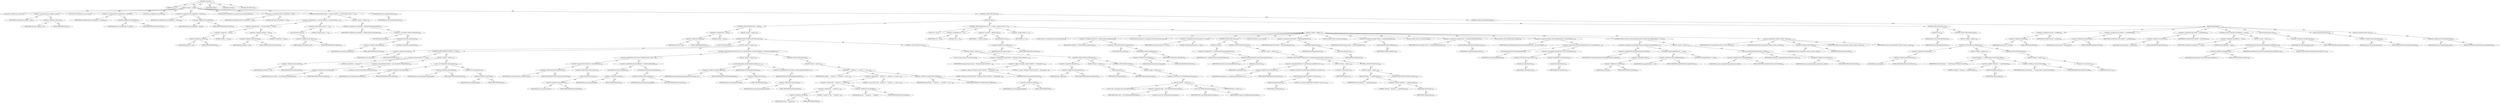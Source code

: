 digraph "execute" {  
"111669149722" [label = <(METHOD,execute)<SUB>377</SUB>> ]
"115964117006" [label = <(PARAM,this)<SUB>377</SUB>> ]
"25769803807" [label = <(BLOCK,&lt;empty&gt;,&lt;empty&gt;)<SUB>377</SUB>> ]
"94489280515" [label = <(LOCAL,File savedFile: java.io.File)<SUB>378</SUB>> ]
"30064771203" [label = <(&lt;operator&gt;.assignment,File savedFile = file)<SUB>378</SUB>> ]
"68719476849" [label = <(IDENTIFIER,savedFile,File savedFile = file)<SUB>378</SUB>> ]
"30064771204" [label = <(&lt;operator&gt;.fieldAccess,this.file)<SUB>378</SUB>> ]
"68719476850" [label = <(IDENTIFIER,this,File savedFile = file)> ]
"55834574908" [label = <(FIELD_IDENTIFIER,file,file)<SUB>378</SUB>> ]
"94489280516" [label = <(LOCAL,File savedDestFile: java.io.File)<SUB>379</SUB>> ]
"30064771205" [label = <(&lt;operator&gt;.assignment,File savedDestFile = destFile)<SUB>379</SUB>> ]
"68719476851" [label = <(IDENTIFIER,savedDestFile,File savedDestFile = destFile)<SUB>379</SUB>> ]
"30064771206" [label = <(&lt;operator&gt;.fieldAccess,this.destFile)<SUB>379</SUB>> ]
"68719476852" [label = <(IDENTIFIER,this,File savedDestFile = destFile)> ]
"55834574909" [label = <(FIELD_IDENTIFIER,destFile,destFile)<SUB>379</SUB>> ]
"94489280517" [label = <(LOCAL,File savedDestDir: java.io.File)<SUB>380</SUB>> ]
"30064771207" [label = <(&lt;operator&gt;.assignment,File savedDestDir = destDir)<SUB>380</SUB>> ]
"68719476853" [label = <(IDENTIFIER,savedDestDir,File savedDestDir = destDir)<SUB>380</SUB>> ]
"30064771208" [label = <(&lt;operator&gt;.fieldAccess,this.destDir)<SUB>380</SUB>> ]
"68719476854" [label = <(IDENTIFIER,this,File savedDestDir = destDir)> ]
"55834574910" [label = <(FIELD_IDENTIFIER,destDir,destDir)<SUB>380</SUB>> ]
"94489280518" [label = <(LOCAL,FileSet savedFileSet: org.apache.tools.ant.types.FileSet)<SUB>381</SUB>> ]
"30064771209" [label = <(&lt;operator&gt;.assignment,FileSet savedFileSet = null)<SUB>381</SUB>> ]
"68719476855" [label = <(IDENTIFIER,savedFileSet,FileSet savedFileSet = null)<SUB>381</SUB>> ]
"90194313232" [label = <(LITERAL,null,FileSet savedFileSet = null)<SUB>381</SUB>> ]
"47244640260" [label = <(CONTROL_STRUCTURE,IF,if (file == null &amp;&amp; destFile != null &amp;&amp; filesets.size() == 1))<SUB>382</SUB>> ]
"30064771210" [label = <(&lt;operator&gt;.logicalAnd,file == null &amp;&amp; destFile != null &amp;&amp; filesets.si...)<SUB>382</SUB>> ]
"30064771211" [label = <(&lt;operator&gt;.logicalAnd,file == null &amp;&amp; destFile != null)<SUB>382</SUB>> ]
"30064771212" [label = <(&lt;operator&gt;.equals,file == null)<SUB>382</SUB>> ]
"30064771213" [label = <(&lt;operator&gt;.fieldAccess,this.file)<SUB>382</SUB>> ]
"68719476856" [label = <(IDENTIFIER,this,file == null)> ]
"55834574911" [label = <(FIELD_IDENTIFIER,file,file)<SUB>382</SUB>> ]
"90194313233" [label = <(LITERAL,null,file == null)<SUB>382</SUB>> ]
"30064771214" [label = <(&lt;operator&gt;.notEquals,destFile != null)<SUB>382</SUB>> ]
"30064771215" [label = <(&lt;operator&gt;.fieldAccess,this.destFile)<SUB>382</SUB>> ]
"68719476857" [label = <(IDENTIFIER,this,destFile != null)> ]
"55834574912" [label = <(FIELD_IDENTIFIER,destFile,destFile)<SUB>382</SUB>> ]
"90194313234" [label = <(LITERAL,null,destFile != null)<SUB>382</SUB>> ]
"30064771216" [label = <(&lt;operator&gt;.equals,filesets.size() == 1)<SUB>382</SUB>> ]
"30064771217" [label = <(size,this.filesets.size())<SUB>382</SUB>> ]
"30064771218" [label = <(&lt;operator&gt;.fieldAccess,this.filesets)<SUB>382</SUB>> ]
"68719476858" [label = <(IDENTIFIER,this,this.filesets.size())> ]
"55834574913" [label = <(FIELD_IDENTIFIER,filesets,filesets)<SUB>382</SUB>> ]
"90194313235" [label = <(LITERAL,1,filesets.size() == 1)<SUB>382</SUB>> ]
"25769803808" [label = <(BLOCK,&lt;empty&gt;,&lt;empty&gt;)<SUB>382</SUB>> ]
"30064771219" [label = <(&lt;operator&gt;.assignment,savedFileSet = (FileSet) filesets.elementAt(0))<SUB>384</SUB>> ]
"68719476859" [label = <(IDENTIFIER,savedFileSet,savedFileSet = (FileSet) filesets.elementAt(0))<SUB>384</SUB>> ]
"30064771220" [label = <(&lt;operator&gt;.cast,(FileSet) filesets.elementAt(0))<SUB>384</SUB>> ]
"180388626432" [label = <(TYPE_REF,FileSet,FileSet)<SUB>384</SUB>> ]
"30064771221" [label = <(elementAt,this.filesets.elementAt(0))<SUB>384</SUB>> ]
"30064771222" [label = <(&lt;operator&gt;.fieldAccess,this.filesets)<SUB>384</SUB>> ]
"68719476860" [label = <(IDENTIFIER,this,this.filesets.elementAt(0))> ]
"55834574914" [label = <(FIELD_IDENTIFIER,filesets,filesets)<SUB>384</SUB>> ]
"90194313236" [label = <(LITERAL,0,this.filesets.elementAt(0))<SUB>384</SUB>> ]
"30064771223" [label = <(validateAttributes,this.validateAttributes())<SUB>388</SUB>> ]
"68719476752" [label = <(IDENTIFIER,this,this.validateAttributes())<SUB>388</SUB>> ]
"47244640261" [label = <(CONTROL_STRUCTURE,TRY,try)<SUB>390</SUB>> ]
"25769803809" [label = <(BLOCK,try,try)<SUB>390</SUB>> ]
"47244640262" [label = <(CONTROL_STRUCTURE,IF,if (file != null))<SUB>393</SUB>> ]
"30064771224" [label = <(&lt;operator&gt;.notEquals,file != null)<SUB>393</SUB>> ]
"30064771225" [label = <(&lt;operator&gt;.fieldAccess,this.file)<SUB>393</SUB>> ]
"68719476861" [label = <(IDENTIFIER,this,file != null)> ]
"55834574915" [label = <(FIELD_IDENTIFIER,file,file)<SUB>393</SUB>> ]
"90194313237" [label = <(LITERAL,null,file != null)<SUB>393</SUB>> ]
"25769803810" [label = <(BLOCK,&lt;empty&gt;,&lt;empty&gt;)<SUB>393</SUB>> ]
"47244640263" [label = <(CONTROL_STRUCTURE,IF,if (this.file.exists()))<SUB>394</SUB>> ]
"30064771226" [label = <(exists,this.file.exists())<SUB>394</SUB>> ]
"30064771227" [label = <(&lt;operator&gt;.fieldAccess,this.file)<SUB>394</SUB>> ]
"68719476862" [label = <(IDENTIFIER,this,this.file.exists())> ]
"55834574916" [label = <(FIELD_IDENTIFIER,file,file)<SUB>394</SUB>> ]
"25769803811" [label = <(BLOCK,&lt;empty&gt;,&lt;empty&gt;)<SUB>394</SUB>> ]
"47244640264" [label = <(CONTROL_STRUCTURE,IF,if (destFile == null))<SUB>395</SUB>> ]
"30064771228" [label = <(&lt;operator&gt;.equals,destFile == null)<SUB>395</SUB>> ]
"30064771229" [label = <(&lt;operator&gt;.fieldAccess,this.destFile)<SUB>395</SUB>> ]
"68719476863" [label = <(IDENTIFIER,this,destFile == null)> ]
"55834574917" [label = <(FIELD_IDENTIFIER,destFile,destFile)<SUB>395</SUB>> ]
"90194313238" [label = <(LITERAL,null,destFile == null)<SUB>395</SUB>> ]
"25769803812" [label = <(BLOCK,&lt;empty&gt;,&lt;empty&gt;)<SUB>395</SUB>> ]
"30064771230" [label = <(&lt;operator&gt;.assignment,this.destFile = new File(destDir, file.getName()))<SUB>396</SUB>> ]
"30064771231" [label = <(&lt;operator&gt;.fieldAccess,this.destFile)<SUB>396</SUB>> ]
"68719476864" [label = <(IDENTIFIER,this,this.destFile = new File(destDir, file.getName()))> ]
"55834574918" [label = <(FIELD_IDENTIFIER,destFile,destFile)<SUB>396</SUB>> ]
"30064771232" [label = <(&lt;operator&gt;.alloc,new File(destDir, file.getName()))<SUB>396</SUB>> ]
"30064771233" [label = <(&lt;init&gt;,new File(destDir, file.getName()))<SUB>396</SUB>> ]
"30064771234" [label = <(&lt;operator&gt;.fieldAccess,this.destFile)<SUB>396</SUB>> ]
"68719476865" [label = <(IDENTIFIER,this,new File(destDir, file.getName()))> ]
"55834574919" [label = <(FIELD_IDENTIFIER,destFile,destFile)<SUB>396</SUB>> ]
"30064771235" [label = <(&lt;operator&gt;.fieldAccess,this.destDir)<SUB>396</SUB>> ]
"68719476866" [label = <(IDENTIFIER,this,new File(destDir, file.getName()))> ]
"55834574920" [label = <(FIELD_IDENTIFIER,destDir,destDir)<SUB>396</SUB>> ]
"30064771236" [label = <(getName,this.file.getName())<SUB>396</SUB>> ]
"30064771237" [label = <(&lt;operator&gt;.fieldAccess,this.file)<SUB>396</SUB>> ]
"68719476867" [label = <(IDENTIFIER,this,this.file.getName())> ]
"55834574921" [label = <(FIELD_IDENTIFIER,file,file)<SUB>396</SUB>> ]
"47244640265" [label = <(CONTROL_STRUCTURE,IF,if (forceOverwrite || !destFile.exists() || (file.lastModified() &gt; destFile.lastModified())))<SUB>399</SUB>> ]
"30064771238" [label = <(&lt;operator&gt;.logicalOr,forceOverwrite || !destFile.exists() || (file.l...)<SUB>399</SUB>> ]
"30064771239" [label = <(&lt;operator&gt;.logicalOr,forceOverwrite || !destFile.exists())<SUB>399</SUB>> ]
"30064771240" [label = <(&lt;operator&gt;.fieldAccess,this.forceOverwrite)<SUB>399</SUB>> ]
"68719476868" [label = <(IDENTIFIER,this,forceOverwrite || !destFile.exists())> ]
"55834574922" [label = <(FIELD_IDENTIFIER,forceOverwrite,forceOverwrite)<SUB>399</SUB>> ]
"30064771241" [label = <(&lt;operator&gt;.logicalNot,!destFile.exists())<SUB>399</SUB>> ]
"30064771242" [label = <(exists,this.destFile.exists())<SUB>399</SUB>> ]
"30064771243" [label = <(&lt;operator&gt;.fieldAccess,this.destFile)<SUB>399</SUB>> ]
"68719476869" [label = <(IDENTIFIER,this,this.destFile.exists())> ]
"55834574923" [label = <(FIELD_IDENTIFIER,destFile,destFile)<SUB>399</SUB>> ]
"30064771244" [label = <(&lt;operator&gt;.greaterThan,file.lastModified() &gt; destFile.lastModified())<SUB>400</SUB>> ]
"30064771245" [label = <(lastModified,this.file.lastModified())<SUB>400</SUB>> ]
"30064771246" [label = <(&lt;operator&gt;.fieldAccess,this.file)<SUB>400</SUB>> ]
"68719476870" [label = <(IDENTIFIER,this,this.file.lastModified())> ]
"55834574924" [label = <(FIELD_IDENTIFIER,file,file)<SUB>400</SUB>> ]
"30064771247" [label = <(lastModified,this.destFile.lastModified())<SUB>400</SUB>> ]
"30064771248" [label = <(&lt;operator&gt;.fieldAccess,this.destFile)<SUB>400</SUB>> ]
"68719476871" [label = <(IDENTIFIER,this,this.destFile.lastModified())> ]
"55834574925" [label = <(FIELD_IDENTIFIER,destFile,destFile)<SUB>400</SUB>> ]
"25769803813" [label = <(BLOCK,&lt;empty&gt;,&lt;empty&gt;)<SUB>400</SUB>> ]
"30064771249" [label = <(put,this.fileCopyMap.put(file.getAbsolutePath(), ne...)<SUB>401</SUB>> ]
"30064771250" [label = <(&lt;operator&gt;.fieldAccess,this.fileCopyMap)<SUB>401</SUB>> ]
"68719476872" [label = <(IDENTIFIER,this,this.fileCopyMap.put(file.getAbsolutePath(), ne...)> ]
"55834574926" [label = <(FIELD_IDENTIFIER,fileCopyMap,fileCopyMap)<SUB>401</SUB>> ]
"30064771251" [label = <(getAbsolutePath,this.file.getAbsolutePath())<SUB>401</SUB>> ]
"30064771252" [label = <(&lt;operator&gt;.fieldAccess,this.file)<SUB>401</SUB>> ]
"68719476873" [label = <(IDENTIFIER,this,this.file.getAbsolutePath())> ]
"55834574927" [label = <(FIELD_IDENTIFIER,file,file)<SUB>401</SUB>> ]
"30064771253" [label = <(&lt;operator&gt;.arrayInitializer,new String[] { destFile.getAbsolutePath() })<SUB>402</SUB>> ]
"30064771254" [label = <(getAbsolutePath,this.destFile.getAbsolutePath())<SUB>402</SUB>> ]
"30064771255" [label = <(&lt;operator&gt;.fieldAccess,this.destFile)<SUB>402</SUB>> ]
"68719476874" [label = <(IDENTIFIER,this,this.destFile.getAbsolutePath())> ]
"55834574928" [label = <(FIELD_IDENTIFIER,destFile,destFile)<SUB>402</SUB>> ]
"47244640266" [label = <(CONTROL_STRUCTURE,ELSE,else)<SUB>403</SUB>> ]
"25769803814" [label = <(BLOCK,&lt;empty&gt;,&lt;empty&gt;)<SUB>403</SUB>> ]
"30064771256" [label = <(log,log(file + &quot; omitted as &quot; + destFile + &quot; is up ...)<SUB>404</SUB>> ]
"68719476753" [label = <(IDENTIFIER,this,log(file + &quot; omitted as &quot; + destFile + &quot; is up ...)<SUB>404</SUB>> ]
"30064771257" [label = <(&lt;operator&gt;.addition,file + &quot; omitted as &quot; + destFile + &quot; is up to d...)<SUB>404</SUB>> ]
"30064771258" [label = <(&lt;operator&gt;.addition,file + &quot; omitted as &quot; + destFile)<SUB>404</SUB>> ]
"30064771259" [label = <(&lt;operator&gt;.addition,file + &quot; omitted as &quot;)<SUB>404</SUB>> ]
"30064771260" [label = <(&lt;operator&gt;.fieldAccess,this.file)<SUB>404</SUB>> ]
"68719476875" [label = <(IDENTIFIER,this,file + &quot; omitted as &quot;)> ]
"55834574929" [label = <(FIELD_IDENTIFIER,file,file)<SUB>404</SUB>> ]
"90194313239" [label = <(LITERAL,&quot; omitted as &quot;,file + &quot; omitted as &quot;)<SUB>404</SUB>> ]
"30064771261" [label = <(&lt;operator&gt;.fieldAccess,this.destFile)<SUB>404</SUB>> ]
"68719476876" [label = <(IDENTIFIER,this,file + &quot; omitted as &quot; + destFile)> ]
"55834574930" [label = <(FIELD_IDENTIFIER,destFile,destFile)<SUB>404</SUB>> ]
"90194313240" [label = <(LITERAL,&quot; is up to date.&quot;,file + &quot; omitted as &quot; + destFile + &quot; is up to d...)<SUB>405</SUB>> ]
"30064771262" [label = <(&lt;operator&gt;.fieldAccess,Project.MSG_VERBOSE)<SUB>405</SUB>> ]
"68719476877" [label = <(IDENTIFIER,Project,log(file + &quot; omitted as &quot; + destFile + &quot; is up ...)<SUB>405</SUB>> ]
"55834574931" [label = <(FIELD_IDENTIFIER,MSG_VERBOSE,MSG_VERBOSE)<SUB>405</SUB>> ]
"47244640267" [label = <(CONTROL_STRUCTURE,ELSE,else)<SUB>407</SUB>> ]
"25769803815" [label = <(BLOCK,&lt;empty&gt;,&lt;empty&gt;)<SUB>407</SUB>> ]
"94489280519" [label = <(LOCAL,String message: java.lang.String)<SUB>408</SUB>> ]
"30064771263" [label = <(&lt;operator&gt;.assignment,String message = &quot;Warning: Could not find file ...)<SUB>408</SUB>> ]
"68719476878" [label = <(IDENTIFIER,message,String message = &quot;Warning: Could not find file ...)<SUB>408</SUB>> ]
"30064771264" [label = <(&lt;operator&gt;.addition,&quot;Warning: Could not find file &quot; + file.getAbsol...)<SUB>408</SUB>> ]
"30064771265" [label = <(&lt;operator&gt;.addition,&quot;Warning: Could not find file &quot; + file.getAbsol...)<SUB>408</SUB>> ]
"90194313241" [label = <(LITERAL,&quot;Warning: Could not find file &quot;,&quot;Warning: Could not find file &quot; + file.getAbsol...)<SUB>408</SUB>> ]
"30064771266" [label = <(getAbsolutePath,this.file.getAbsolutePath())<SUB>409</SUB>> ]
"30064771267" [label = <(&lt;operator&gt;.fieldAccess,this.file)<SUB>409</SUB>> ]
"68719476879" [label = <(IDENTIFIER,this,this.file.getAbsolutePath())> ]
"55834574932" [label = <(FIELD_IDENTIFIER,file,file)<SUB>409</SUB>> ]
"90194313242" [label = <(LITERAL,&quot; to copy.&quot;,&quot;Warning: Could not find file &quot; + file.getAbsol...)<SUB>409</SUB>> ]
"47244640268" [label = <(CONTROL_STRUCTURE,IF,if (!failonerror))<SUB>410</SUB>> ]
"30064771268" [label = <(&lt;operator&gt;.logicalNot,!failonerror)<SUB>410</SUB>> ]
"30064771269" [label = <(&lt;operator&gt;.fieldAccess,this.failonerror)<SUB>410</SUB>> ]
"68719476880" [label = <(IDENTIFIER,this,!failonerror)> ]
"55834574933" [label = <(FIELD_IDENTIFIER,failonerror,failonerror)<SUB>410</SUB>> ]
"25769803816" [label = <(BLOCK,&lt;empty&gt;,&lt;empty&gt;)<SUB>410</SUB>> ]
"30064771270" [label = <(log,log(message))<SUB>411</SUB>> ]
"68719476754" [label = <(IDENTIFIER,this,log(message))<SUB>411</SUB>> ]
"68719476881" [label = <(IDENTIFIER,message,log(message))<SUB>411</SUB>> ]
"47244640269" [label = <(CONTROL_STRUCTURE,ELSE,else)<SUB>412</SUB>> ]
"25769803817" [label = <(BLOCK,&lt;empty&gt;,&lt;empty&gt;)<SUB>412</SUB>> ]
"30064771271" [label = <(&lt;operator&gt;.throw,throw new BuildException(message);)<SUB>413</SUB>> ]
"25769803818" [label = <(BLOCK,&lt;empty&gt;,&lt;empty&gt;)<SUB>413</SUB>> ]
"94489280520" [label = <(LOCAL,$obj1: org.apache.tools.ant.BuildException)<SUB>413</SUB>> ]
"30064771272" [label = <(&lt;operator&gt;.assignment,$obj1 = new BuildException(message))<SUB>413</SUB>> ]
"68719476882" [label = <(IDENTIFIER,$obj1,$obj1 = new BuildException(message))<SUB>413</SUB>> ]
"30064771273" [label = <(&lt;operator&gt;.alloc,new BuildException(message))<SUB>413</SUB>> ]
"30064771274" [label = <(&lt;init&gt;,new BuildException(message))<SUB>413</SUB>> ]
"68719476883" [label = <(IDENTIFIER,$obj1,new BuildException(message))<SUB>413</SUB>> ]
"68719476884" [label = <(IDENTIFIER,message,new BuildException(message))<SUB>413</SUB>> ]
"68719476885" [label = <(IDENTIFIER,$obj1,&lt;empty&gt;)<SUB>413</SUB>> ]
"47244640270" [label = <(CONTROL_STRUCTURE,FOR,for (int i = 0; Some(i &lt; filesets.size()); i++))<SUB>419</SUB>> ]
"94489280521" [label = <(LOCAL,int i: int)<SUB>419</SUB>> ]
"30064771275" [label = <(&lt;operator&gt;.assignment,int i = 0)<SUB>419</SUB>> ]
"68719476886" [label = <(IDENTIFIER,i,int i = 0)<SUB>419</SUB>> ]
"90194313243" [label = <(LITERAL,0,int i = 0)<SUB>419</SUB>> ]
"30064771276" [label = <(&lt;operator&gt;.lessThan,i &lt; filesets.size())<SUB>419</SUB>> ]
"68719476887" [label = <(IDENTIFIER,i,i &lt; filesets.size())<SUB>419</SUB>> ]
"30064771277" [label = <(size,this.filesets.size())<SUB>419</SUB>> ]
"30064771278" [label = <(&lt;operator&gt;.fieldAccess,this.filesets)<SUB>419</SUB>> ]
"68719476888" [label = <(IDENTIFIER,this,this.filesets.size())> ]
"55834574934" [label = <(FIELD_IDENTIFIER,filesets,filesets)<SUB>419</SUB>> ]
"30064771279" [label = <(&lt;operator&gt;.postIncrement,i++)<SUB>419</SUB>> ]
"68719476889" [label = <(IDENTIFIER,i,i++)<SUB>419</SUB>> ]
"25769803819" [label = <(BLOCK,&lt;empty&gt;,&lt;empty&gt;)<SUB>419</SUB>> ]
"94489280522" [label = <(LOCAL,FileSet fs: org.apache.tools.ant.types.FileSet)<SUB>420</SUB>> ]
"30064771280" [label = <(&lt;operator&gt;.assignment,FileSet fs = (FileSet) filesets.elementAt(i))<SUB>420</SUB>> ]
"68719476890" [label = <(IDENTIFIER,fs,FileSet fs = (FileSet) filesets.elementAt(i))<SUB>420</SUB>> ]
"30064771281" [label = <(&lt;operator&gt;.cast,(FileSet) filesets.elementAt(i))<SUB>420</SUB>> ]
"180388626433" [label = <(TYPE_REF,FileSet,FileSet)<SUB>420</SUB>> ]
"30064771282" [label = <(elementAt,this.filesets.elementAt(i))<SUB>420</SUB>> ]
"30064771283" [label = <(&lt;operator&gt;.fieldAccess,this.filesets)<SUB>420</SUB>> ]
"68719476891" [label = <(IDENTIFIER,this,this.filesets.elementAt(i))> ]
"55834574935" [label = <(FIELD_IDENTIFIER,filesets,filesets)<SUB>420</SUB>> ]
"68719476892" [label = <(IDENTIFIER,i,this.filesets.elementAt(i))<SUB>420</SUB>> ]
"94489280523" [label = <(LOCAL,DirectoryScanner ds: org.apache.tools.ant.DirectoryScanner)<SUB>421</SUB>> ]
"30064771284" [label = <(&lt;operator&gt;.assignment,DirectoryScanner ds = null)<SUB>421</SUB>> ]
"68719476893" [label = <(IDENTIFIER,ds,DirectoryScanner ds = null)<SUB>421</SUB>> ]
"90194313244" [label = <(LITERAL,null,DirectoryScanner ds = null)<SUB>421</SUB>> ]
"47244640271" [label = <(CONTROL_STRUCTURE,TRY,try)<SUB>422</SUB>> ]
"25769803820" [label = <(BLOCK,try,try)<SUB>422</SUB>> ]
"30064771285" [label = <(&lt;operator&gt;.assignment,ds = fs.getDirectoryScanner(getProject()))<SUB>423</SUB>> ]
"68719476894" [label = <(IDENTIFIER,ds,ds = fs.getDirectoryScanner(getProject()))<SUB>423</SUB>> ]
"30064771286" [label = <(getDirectoryScanner,getDirectoryScanner(getProject()))<SUB>423</SUB>> ]
"68719476895" [label = <(IDENTIFIER,fs,getDirectoryScanner(getProject()))<SUB>423</SUB>> ]
"30064771287" [label = <(getProject,getProject())<SUB>423</SUB>> ]
"68719476755" [label = <(IDENTIFIER,this,getProject())<SUB>423</SUB>> ]
"47244640272" [label = <(CONTROL_STRUCTURE,CATCH,catch)<SUB>424</SUB>> ]
"25769803821" [label = <(BLOCK,&lt;empty&gt;,&lt;empty&gt;)<SUB>424</SUB>> ]
"47244640273" [label = <(CONTROL_STRUCTURE,IF,if (failonerror || !e.getMessage().endsWith(&quot; not found.&quot;)))<SUB>425</SUB>> ]
"30064771288" [label = <(&lt;operator&gt;.logicalOr,failonerror || !e.getMessage().endsWith(&quot; not f...)<SUB>425</SUB>> ]
"30064771289" [label = <(&lt;operator&gt;.fieldAccess,this.failonerror)<SUB>425</SUB>> ]
"68719476896" [label = <(IDENTIFIER,this,failonerror || !e.getMessage().endsWith(&quot; not f...)> ]
"55834574936" [label = <(FIELD_IDENTIFIER,failonerror,failonerror)<SUB>425</SUB>> ]
"30064771290" [label = <(&lt;operator&gt;.logicalNot,!e.getMessage().endsWith(&quot; not found.&quot;))<SUB>426</SUB>> ]
"30064771291" [label = <(endsWith,getMessage().endsWith(&quot; not found.&quot;))<SUB>426</SUB>> ]
"30064771292" [label = <(getMessage,getMessage())<SUB>426</SUB>> ]
"68719476897" [label = <(IDENTIFIER,e,getMessage())<SUB>426</SUB>> ]
"90194313245" [label = <(LITERAL,&quot; not found.&quot;,getMessage().endsWith(&quot; not found.&quot;))<SUB>426</SUB>> ]
"25769803822" [label = <(BLOCK,&lt;empty&gt;,&lt;empty&gt;)<SUB>426</SUB>> ]
"30064771293" [label = <(&lt;operator&gt;.throw,throw e;)<SUB>427</SUB>> ]
"68719476898" [label = <(IDENTIFIER,e,throw e;)<SUB>427</SUB>> ]
"47244640274" [label = <(CONTROL_STRUCTURE,ELSE,else)<SUB>428</SUB>> ]
"25769803823" [label = <(BLOCK,&lt;empty&gt;,&lt;empty&gt;)<SUB>428</SUB>> ]
"30064771294" [label = <(log,log(&quot;Warning: &quot; + e.getMessage()))<SUB>429</SUB>> ]
"68719476756" [label = <(IDENTIFIER,this,log(&quot;Warning: &quot; + e.getMessage()))<SUB>429</SUB>> ]
"30064771295" [label = <(&lt;operator&gt;.addition,&quot;Warning: &quot; + e.getMessage())<SUB>429</SUB>> ]
"90194313246" [label = <(LITERAL,&quot;Warning: &quot;,&quot;Warning: &quot; + e.getMessage())<SUB>429</SUB>> ]
"30064771296" [label = <(getMessage,getMessage())<SUB>429</SUB>> ]
"68719476899" [label = <(IDENTIFIER,e,getMessage())<SUB>429</SUB>> ]
"47244640275" [label = <(CONTROL_STRUCTURE,CONTINUE,continue;)<SUB>430</SUB>> ]
"94489280524" [label = <(LOCAL,File fromDir: java.io.File)<SUB>434</SUB>> ]
"30064771297" [label = <(&lt;operator&gt;.assignment,File fromDir = fs.getDir(getProject()))<SUB>434</SUB>> ]
"68719476900" [label = <(IDENTIFIER,fromDir,File fromDir = fs.getDir(getProject()))<SUB>434</SUB>> ]
"30064771298" [label = <(getDir,getDir(getProject()))<SUB>434</SUB>> ]
"68719476901" [label = <(IDENTIFIER,fs,getDir(getProject()))<SUB>434</SUB>> ]
"30064771299" [label = <(getProject,getProject())<SUB>434</SUB>> ]
"68719476757" [label = <(IDENTIFIER,this,getProject())<SUB>434</SUB>> ]
"94489280525" [label = <(LOCAL,String[] srcFiles: java.lang.String[])<SUB>436</SUB>> ]
"30064771300" [label = <(&lt;operator&gt;.assignment,String[] srcFiles = ds.getIncludedFiles())<SUB>436</SUB>> ]
"68719476902" [label = <(IDENTIFIER,srcFiles,String[] srcFiles = ds.getIncludedFiles())<SUB>436</SUB>> ]
"30064771301" [label = <(getIncludedFiles,getIncludedFiles())<SUB>436</SUB>> ]
"68719476903" [label = <(IDENTIFIER,ds,getIncludedFiles())<SUB>436</SUB>> ]
"94489280526" [label = <(LOCAL,String[] srcDirs: java.lang.String[])<SUB>437</SUB>> ]
"30064771302" [label = <(&lt;operator&gt;.assignment,String[] srcDirs = ds.getIncludedDirectories())<SUB>437</SUB>> ]
"68719476904" [label = <(IDENTIFIER,srcDirs,String[] srcDirs = ds.getIncludedDirectories())<SUB>437</SUB>> ]
"30064771303" [label = <(getIncludedDirectories,getIncludedDirectories())<SUB>437</SUB>> ]
"68719476905" [label = <(IDENTIFIER,ds,getIncludedDirectories())<SUB>437</SUB>> ]
"94489280527" [label = <(LOCAL,boolean isEverythingIncluded: boolean)<SUB>438</SUB>> ]
"30064771304" [label = <(&lt;operator&gt;.assignment,boolean isEverythingIncluded = ds.isEverythingI...)<SUB>438</SUB>> ]
"68719476906" [label = <(IDENTIFIER,isEverythingIncluded,boolean isEverythingIncluded = ds.isEverythingI...)<SUB>438</SUB>> ]
"30064771305" [label = <(&lt;operator&gt;.logicalAnd,ds.isEverythingIncluded() &amp;&amp; (!fs.hasSelectors(...)<SUB>438</SUB>> ]
"30064771306" [label = <(isEverythingIncluded,isEverythingIncluded())<SUB>438</SUB>> ]
"68719476907" [label = <(IDENTIFIER,ds,isEverythingIncluded())<SUB>438</SUB>> ]
"30064771307" [label = <(&lt;operator&gt;.logicalAnd,!fs.hasSelectors() &amp;&amp; !fs.hasPatterns())<SUB>439</SUB>> ]
"30064771308" [label = <(&lt;operator&gt;.logicalNot,!fs.hasSelectors())<SUB>439</SUB>> ]
"30064771309" [label = <(hasSelectors,hasSelectors())<SUB>439</SUB>> ]
"68719476908" [label = <(IDENTIFIER,fs,hasSelectors())<SUB>439</SUB>> ]
"30064771310" [label = <(&lt;operator&gt;.logicalNot,!fs.hasPatterns())<SUB>439</SUB>> ]
"30064771311" [label = <(hasPatterns,hasPatterns())<SUB>439</SUB>> ]
"68719476909" [label = <(IDENTIFIER,fs,hasPatterns())<SUB>439</SUB>> ]
"47244640276" [label = <(CONTROL_STRUCTURE,IF,if (isEverythingIncluded &amp;&amp; !flatten &amp;&amp; mapperElement == null))<SUB>440</SUB>> ]
"30064771312" [label = <(&lt;operator&gt;.logicalAnd,isEverythingIncluded &amp;&amp; !flatten &amp;&amp; mapperEleme...)<SUB>440</SUB>> ]
"30064771313" [label = <(&lt;operator&gt;.logicalAnd,isEverythingIncluded &amp;&amp; !flatten)<SUB>440</SUB>> ]
"68719476910" [label = <(IDENTIFIER,isEverythingIncluded,isEverythingIncluded &amp;&amp; !flatten)<SUB>440</SUB>> ]
"30064771314" [label = <(&lt;operator&gt;.logicalNot,!flatten)<SUB>441</SUB>> ]
"30064771315" [label = <(&lt;operator&gt;.fieldAccess,this.flatten)<SUB>441</SUB>> ]
"68719476911" [label = <(IDENTIFIER,this,!flatten)> ]
"55834574937" [label = <(FIELD_IDENTIFIER,flatten,flatten)<SUB>441</SUB>> ]
"30064771316" [label = <(&lt;operator&gt;.equals,mapperElement == null)<SUB>441</SUB>> ]
"30064771317" [label = <(&lt;operator&gt;.fieldAccess,this.mapperElement)<SUB>441</SUB>> ]
"68719476912" [label = <(IDENTIFIER,this,mapperElement == null)> ]
"55834574938" [label = <(FIELD_IDENTIFIER,mapperElement,mapperElement)<SUB>441</SUB>> ]
"90194313247" [label = <(LITERAL,null,mapperElement == null)<SUB>441</SUB>> ]
"25769803824" [label = <(BLOCK,&lt;empty&gt;,&lt;empty&gt;)<SUB>441</SUB>> ]
"30064771318" [label = <(put,this.completeDirMap.put(fromDir, destDir))<SUB>442</SUB>> ]
"30064771319" [label = <(&lt;operator&gt;.fieldAccess,this.completeDirMap)<SUB>442</SUB>> ]
"68719476913" [label = <(IDENTIFIER,this,this.completeDirMap.put(fromDir, destDir))> ]
"55834574939" [label = <(FIELD_IDENTIFIER,completeDirMap,completeDirMap)<SUB>442</SUB>> ]
"68719476914" [label = <(IDENTIFIER,fromDir,this.completeDirMap.put(fromDir, destDir))<SUB>442</SUB>> ]
"30064771320" [label = <(&lt;operator&gt;.fieldAccess,this.destDir)<SUB>442</SUB>> ]
"68719476915" [label = <(IDENTIFIER,this,this.completeDirMap.put(fromDir, destDir))> ]
"55834574940" [label = <(FIELD_IDENTIFIER,destDir,destDir)<SUB>442</SUB>> ]
"30064771321" [label = <(scan,this.scan(fromDir, destDir, srcFiles, srcDirs))<SUB>444</SUB>> ]
"68719476758" [label = <(IDENTIFIER,this,this.scan(fromDir, destDir, srcFiles, srcDirs))<SUB>444</SUB>> ]
"68719476916" [label = <(IDENTIFIER,fromDir,this.scan(fromDir, destDir, srcFiles, srcDirs))<SUB>444</SUB>> ]
"30064771322" [label = <(&lt;operator&gt;.fieldAccess,this.destDir)<SUB>444</SUB>> ]
"68719476917" [label = <(IDENTIFIER,this,this.scan(fromDir, destDir, srcFiles, srcDirs))> ]
"55834574941" [label = <(FIELD_IDENTIFIER,destDir,destDir)<SUB>444</SUB>> ]
"68719476918" [label = <(IDENTIFIER,srcFiles,this.scan(fromDir, destDir, srcFiles, srcDirs))<SUB>444</SUB>> ]
"68719476919" [label = <(IDENTIFIER,srcDirs,this.scan(fromDir, destDir, srcFiles, srcDirs))<SUB>444</SUB>> ]
"47244640277" [label = <(CONTROL_STRUCTURE,TRY,try)<SUB>448</SUB>> ]
"25769803825" [label = <(BLOCK,try,try)<SUB>448</SUB>> ]
"30064771323" [label = <(doFileOperations,this.doFileOperations())<SUB>449</SUB>> ]
"68719476759" [label = <(IDENTIFIER,this,this.doFileOperations())<SUB>449</SUB>> ]
"47244640278" [label = <(CONTROL_STRUCTURE,CATCH,catch)<SUB>450</SUB>> ]
"25769803826" [label = <(BLOCK,&lt;empty&gt;,&lt;empty&gt;)<SUB>450</SUB>> ]
"47244640279" [label = <(CONTROL_STRUCTURE,IF,if (!failonerror))<SUB>451</SUB>> ]
"30064771324" [label = <(&lt;operator&gt;.logicalNot,!failonerror)<SUB>451</SUB>> ]
"30064771325" [label = <(&lt;operator&gt;.fieldAccess,this.failonerror)<SUB>451</SUB>> ]
"68719476920" [label = <(IDENTIFIER,this,!failonerror)> ]
"55834574942" [label = <(FIELD_IDENTIFIER,failonerror,failonerror)<SUB>451</SUB>> ]
"25769803827" [label = <(BLOCK,&lt;empty&gt;,&lt;empty&gt;)<SUB>451</SUB>> ]
"30064771326" [label = <(log,log(&quot;Warning: &quot; + e.getMessage(), Project.MSG_ERR))<SUB>452</SUB>> ]
"68719476760" [label = <(IDENTIFIER,this,log(&quot;Warning: &quot; + e.getMessage(), Project.MSG_ERR))<SUB>452</SUB>> ]
"30064771327" [label = <(&lt;operator&gt;.addition,&quot;Warning: &quot; + e.getMessage())<SUB>452</SUB>> ]
"90194313248" [label = <(LITERAL,&quot;Warning: &quot;,&quot;Warning: &quot; + e.getMessage())<SUB>452</SUB>> ]
"30064771328" [label = <(getMessage,getMessage())<SUB>452</SUB>> ]
"68719476921" [label = <(IDENTIFIER,e,getMessage())<SUB>452</SUB>> ]
"30064771329" [label = <(&lt;operator&gt;.fieldAccess,Project.MSG_ERR)<SUB>452</SUB>> ]
"68719476922" [label = <(IDENTIFIER,Project,log(&quot;Warning: &quot; + e.getMessage(), Project.MSG_ERR))<SUB>452</SUB>> ]
"55834574943" [label = <(FIELD_IDENTIFIER,MSG_ERR,MSG_ERR)<SUB>452</SUB>> ]
"47244640280" [label = <(CONTROL_STRUCTURE,ELSE,else)<SUB>453</SUB>> ]
"25769803828" [label = <(BLOCK,&lt;empty&gt;,&lt;empty&gt;)<SUB>453</SUB>> ]
"30064771330" [label = <(&lt;operator&gt;.throw,throw e;)<SUB>454</SUB>> ]
"68719476923" [label = <(IDENTIFIER,e,throw e;)<SUB>454</SUB>> ]
"47244640281" [label = <(CONTROL_STRUCTURE,FINALLY,finally)<SUB>457</SUB>> ]
"25769803829" [label = <(BLOCK,finally,finally)<SUB>457</SUB>> ]
"30064771331" [label = <(&lt;operator&gt;.assignment,this.file = savedFile)<SUB>460</SUB>> ]
"30064771332" [label = <(&lt;operator&gt;.fieldAccess,this.file)<SUB>460</SUB>> ]
"68719476924" [label = <(IDENTIFIER,this,this.file = savedFile)> ]
"55834574944" [label = <(FIELD_IDENTIFIER,file,file)<SUB>460</SUB>> ]
"68719476925" [label = <(IDENTIFIER,savedFile,this.file = savedFile)<SUB>460</SUB>> ]
"30064771333" [label = <(&lt;operator&gt;.assignment,this.destFile = savedDestFile)<SUB>461</SUB>> ]
"30064771334" [label = <(&lt;operator&gt;.fieldAccess,this.destFile)<SUB>461</SUB>> ]
"68719476926" [label = <(IDENTIFIER,this,this.destFile = savedDestFile)> ]
"55834574945" [label = <(FIELD_IDENTIFIER,destFile,destFile)<SUB>461</SUB>> ]
"68719476927" [label = <(IDENTIFIER,savedDestFile,this.destFile = savedDestFile)<SUB>461</SUB>> ]
"30064771335" [label = <(&lt;operator&gt;.assignment,this.destDir = savedDestDir)<SUB>462</SUB>> ]
"30064771336" [label = <(&lt;operator&gt;.fieldAccess,this.destDir)<SUB>462</SUB>> ]
"68719476928" [label = <(IDENTIFIER,this,this.destDir = savedDestDir)> ]
"55834574946" [label = <(FIELD_IDENTIFIER,destDir,destDir)<SUB>462</SUB>> ]
"68719476929" [label = <(IDENTIFIER,savedDestDir,this.destDir = savedDestDir)<SUB>462</SUB>> ]
"47244640282" [label = <(CONTROL_STRUCTURE,IF,if (savedFileSet != null))<SUB>463</SUB>> ]
"30064771337" [label = <(&lt;operator&gt;.notEquals,savedFileSet != null)<SUB>463</SUB>> ]
"68719476930" [label = <(IDENTIFIER,savedFileSet,savedFileSet != null)<SUB>463</SUB>> ]
"90194313249" [label = <(LITERAL,null,savedFileSet != null)<SUB>463</SUB>> ]
"25769803830" [label = <(BLOCK,&lt;empty&gt;,&lt;empty&gt;)<SUB>463</SUB>> ]
"30064771338" [label = <(insertElementAt,this.filesets.insertElementAt(savedFileSet, 0))<SUB>464</SUB>> ]
"30064771339" [label = <(&lt;operator&gt;.fieldAccess,this.filesets)<SUB>464</SUB>> ]
"68719476931" [label = <(IDENTIFIER,this,this.filesets.insertElementAt(savedFileSet, 0))> ]
"55834574947" [label = <(FIELD_IDENTIFIER,filesets,filesets)<SUB>464</SUB>> ]
"68719476932" [label = <(IDENTIFIER,savedFileSet,this.filesets.insertElementAt(savedFileSet, 0))<SUB>464</SUB>> ]
"90194313250" [label = <(LITERAL,0,this.filesets.insertElementAt(savedFileSet, 0))<SUB>464</SUB>> ]
"30064771340" [label = <(clear,this.fileCopyMap.clear())<SUB>467</SUB>> ]
"30064771341" [label = <(&lt;operator&gt;.fieldAccess,this.fileCopyMap)<SUB>467</SUB>> ]
"68719476933" [label = <(IDENTIFIER,this,this.fileCopyMap.clear())> ]
"55834574948" [label = <(FIELD_IDENTIFIER,fileCopyMap,fileCopyMap)<SUB>467</SUB>> ]
"30064771342" [label = <(clear,this.dirCopyMap.clear())<SUB>468</SUB>> ]
"30064771343" [label = <(&lt;operator&gt;.fieldAccess,this.dirCopyMap)<SUB>468</SUB>> ]
"68719476934" [label = <(IDENTIFIER,this,this.dirCopyMap.clear())> ]
"55834574949" [label = <(FIELD_IDENTIFIER,dirCopyMap,dirCopyMap)<SUB>468</SUB>> ]
"30064771344" [label = <(clear,this.completeDirMap.clear())<SUB>469</SUB>> ]
"30064771345" [label = <(&lt;operator&gt;.fieldAccess,this.completeDirMap)<SUB>469</SUB>> ]
"68719476935" [label = <(IDENTIFIER,this,this.completeDirMap.clear())> ]
"55834574950" [label = <(FIELD_IDENTIFIER,completeDirMap,completeDirMap)<SUB>469</SUB>> ]
"133143986249" [label = <(MODIFIER,PUBLIC)> ]
"133143986250" [label = <(MODIFIER,VIRTUAL)> ]
"128849018906" [label = <(METHOD_RETURN,void)<SUB>377</SUB>> ]
  "111669149722" -> "115964117006"  [ label = "AST: "] 
  "111669149722" -> "25769803807"  [ label = "AST: "] 
  "111669149722" -> "133143986249"  [ label = "AST: "] 
  "111669149722" -> "133143986250"  [ label = "AST: "] 
  "111669149722" -> "128849018906"  [ label = "AST: "] 
  "25769803807" -> "94489280515"  [ label = "AST: "] 
  "25769803807" -> "30064771203"  [ label = "AST: "] 
  "25769803807" -> "94489280516"  [ label = "AST: "] 
  "25769803807" -> "30064771205"  [ label = "AST: "] 
  "25769803807" -> "94489280517"  [ label = "AST: "] 
  "25769803807" -> "30064771207"  [ label = "AST: "] 
  "25769803807" -> "94489280518"  [ label = "AST: "] 
  "25769803807" -> "30064771209"  [ label = "AST: "] 
  "25769803807" -> "47244640260"  [ label = "AST: "] 
  "25769803807" -> "30064771223"  [ label = "AST: "] 
  "25769803807" -> "47244640261"  [ label = "AST: "] 
  "30064771203" -> "68719476849"  [ label = "AST: "] 
  "30064771203" -> "30064771204"  [ label = "AST: "] 
  "30064771204" -> "68719476850"  [ label = "AST: "] 
  "30064771204" -> "55834574908"  [ label = "AST: "] 
  "30064771205" -> "68719476851"  [ label = "AST: "] 
  "30064771205" -> "30064771206"  [ label = "AST: "] 
  "30064771206" -> "68719476852"  [ label = "AST: "] 
  "30064771206" -> "55834574909"  [ label = "AST: "] 
  "30064771207" -> "68719476853"  [ label = "AST: "] 
  "30064771207" -> "30064771208"  [ label = "AST: "] 
  "30064771208" -> "68719476854"  [ label = "AST: "] 
  "30064771208" -> "55834574910"  [ label = "AST: "] 
  "30064771209" -> "68719476855"  [ label = "AST: "] 
  "30064771209" -> "90194313232"  [ label = "AST: "] 
  "47244640260" -> "30064771210"  [ label = "AST: "] 
  "47244640260" -> "25769803808"  [ label = "AST: "] 
  "30064771210" -> "30064771211"  [ label = "AST: "] 
  "30064771210" -> "30064771216"  [ label = "AST: "] 
  "30064771211" -> "30064771212"  [ label = "AST: "] 
  "30064771211" -> "30064771214"  [ label = "AST: "] 
  "30064771212" -> "30064771213"  [ label = "AST: "] 
  "30064771212" -> "90194313233"  [ label = "AST: "] 
  "30064771213" -> "68719476856"  [ label = "AST: "] 
  "30064771213" -> "55834574911"  [ label = "AST: "] 
  "30064771214" -> "30064771215"  [ label = "AST: "] 
  "30064771214" -> "90194313234"  [ label = "AST: "] 
  "30064771215" -> "68719476857"  [ label = "AST: "] 
  "30064771215" -> "55834574912"  [ label = "AST: "] 
  "30064771216" -> "30064771217"  [ label = "AST: "] 
  "30064771216" -> "90194313235"  [ label = "AST: "] 
  "30064771217" -> "30064771218"  [ label = "AST: "] 
  "30064771218" -> "68719476858"  [ label = "AST: "] 
  "30064771218" -> "55834574913"  [ label = "AST: "] 
  "25769803808" -> "30064771219"  [ label = "AST: "] 
  "30064771219" -> "68719476859"  [ label = "AST: "] 
  "30064771219" -> "30064771220"  [ label = "AST: "] 
  "30064771220" -> "180388626432"  [ label = "AST: "] 
  "30064771220" -> "30064771221"  [ label = "AST: "] 
  "30064771221" -> "30064771222"  [ label = "AST: "] 
  "30064771221" -> "90194313236"  [ label = "AST: "] 
  "30064771222" -> "68719476860"  [ label = "AST: "] 
  "30064771222" -> "55834574914"  [ label = "AST: "] 
  "30064771223" -> "68719476752"  [ label = "AST: "] 
  "47244640261" -> "25769803809"  [ label = "AST: "] 
  "47244640261" -> "47244640281"  [ label = "AST: "] 
  "25769803809" -> "47244640262"  [ label = "AST: "] 
  "25769803809" -> "47244640270"  [ label = "AST: "] 
  "25769803809" -> "47244640277"  [ label = "AST: "] 
  "47244640262" -> "30064771224"  [ label = "AST: "] 
  "47244640262" -> "25769803810"  [ label = "AST: "] 
  "30064771224" -> "30064771225"  [ label = "AST: "] 
  "30064771224" -> "90194313237"  [ label = "AST: "] 
  "30064771225" -> "68719476861"  [ label = "AST: "] 
  "30064771225" -> "55834574915"  [ label = "AST: "] 
  "25769803810" -> "47244640263"  [ label = "AST: "] 
  "47244640263" -> "30064771226"  [ label = "AST: "] 
  "47244640263" -> "25769803811"  [ label = "AST: "] 
  "47244640263" -> "47244640267"  [ label = "AST: "] 
  "30064771226" -> "30064771227"  [ label = "AST: "] 
  "30064771227" -> "68719476862"  [ label = "AST: "] 
  "30064771227" -> "55834574916"  [ label = "AST: "] 
  "25769803811" -> "47244640264"  [ label = "AST: "] 
  "25769803811" -> "47244640265"  [ label = "AST: "] 
  "47244640264" -> "30064771228"  [ label = "AST: "] 
  "47244640264" -> "25769803812"  [ label = "AST: "] 
  "30064771228" -> "30064771229"  [ label = "AST: "] 
  "30064771228" -> "90194313238"  [ label = "AST: "] 
  "30064771229" -> "68719476863"  [ label = "AST: "] 
  "30064771229" -> "55834574917"  [ label = "AST: "] 
  "25769803812" -> "30064771230"  [ label = "AST: "] 
  "25769803812" -> "30064771233"  [ label = "AST: "] 
  "30064771230" -> "30064771231"  [ label = "AST: "] 
  "30064771230" -> "30064771232"  [ label = "AST: "] 
  "30064771231" -> "68719476864"  [ label = "AST: "] 
  "30064771231" -> "55834574918"  [ label = "AST: "] 
  "30064771233" -> "30064771234"  [ label = "AST: "] 
  "30064771233" -> "30064771235"  [ label = "AST: "] 
  "30064771233" -> "30064771236"  [ label = "AST: "] 
  "30064771234" -> "68719476865"  [ label = "AST: "] 
  "30064771234" -> "55834574919"  [ label = "AST: "] 
  "30064771235" -> "68719476866"  [ label = "AST: "] 
  "30064771235" -> "55834574920"  [ label = "AST: "] 
  "30064771236" -> "30064771237"  [ label = "AST: "] 
  "30064771237" -> "68719476867"  [ label = "AST: "] 
  "30064771237" -> "55834574921"  [ label = "AST: "] 
  "47244640265" -> "30064771238"  [ label = "AST: "] 
  "47244640265" -> "25769803813"  [ label = "AST: "] 
  "47244640265" -> "47244640266"  [ label = "AST: "] 
  "30064771238" -> "30064771239"  [ label = "AST: "] 
  "30064771238" -> "30064771244"  [ label = "AST: "] 
  "30064771239" -> "30064771240"  [ label = "AST: "] 
  "30064771239" -> "30064771241"  [ label = "AST: "] 
  "30064771240" -> "68719476868"  [ label = "AST: "] 
  "30064771240" -> "55834574922"  [ label = "AST: "] 
  "30064771241" -> "30064771242"  [ label = "AST: "] 
  "30064771242" -> "30064771243"  [ label = "AST: "] 
  "30064771243" -> "68719476869"  [ label = "AST: "] 
  "30064771243" -> "55834574923"  [ label = "AST: "] 
  "30064771244" -> "30064771245"  [ label = "AST: "] 
  "30064771244" -> "30064771247"  [ label = "AST: "] 
  "30064771245" -> "30064771246"  [ label = "AST: "] 
  "30064771246" -> "68719476870"  [ label = "AST: "] 
  "30064771246" -> "55834574924"  [ label = "AST: "] 
  "30064771247" -> "30064771248"  [ label = "AST: "] 
  "30064771248" -> "68719476871"  [ label = "AST: "] 
  "30064771248" -> "55834574925"  [ label = "AST: "] 
  "25769803813" -> "30064771249"  [ label = "AST: "] 
  "30064771249" -> "30064771250"  [ label = "AST: "] 
  "30064771249" -> "30064771251"  [ label = "AST: "] 
  "30064771249" -> "30064771253"  [ label = "AST: "] 
  "30064771250" -> "68719476872"  [ label = "AST: "] 
  "30064771250" -> "55834574926"  [ label = "AST: "] 
  "30064771251" -> "30064771252"  [ label = "AST: "] 
  "30064771252" -> "68719476873"  [ label = "AST: "] 
  "30064771252" -> "55834574927"  [ label = "AST: "] 
  "30064771253" -> "30064771254"  [ label = "AST: "] 
  "30064771254" -> "30064771255"  [ label = "AST: "] 
  "30064771255" -> "68719476874"  [ label = "AST: "] 
  "30064771255" -> "55834574928"  [ label = "AST: "] 
  "47244640266" -> "25769803814"  [ label = "AST: "] 
  "25769803814" -> "30064771256"  [ label = "AST: "] 
  "30064771256" -> "68719476753"  [ label = "AST: "] 
  "30064771256" -> "30064771257"  [ label = "AST: "] 
  "30064771256" -> "30064771262"  [ label = "AST: "] 
  "30064771257" -> "30064771258"  [ label = "AST: "] 
  "30064771257" -> "90194313240"  [ label = "AST: "] 
  "30064771258" -> "30064771259"  [ label = "AST: "] 
  "30064771258" -> "30064771261"  [ label = "AST: "] 
  "30064771259" -> "30064771260"  [ label = "AST: "] 
  "30064771259" -> "90194313239"  [ label = "AST: "] 
  "30064771260" -> "68719476875"  [ label = "AST: "] 
  "30064771260" -> "55834574929"  [ label = "AST: "] 
  "30064771261" -> "68719476876"  [ label = "AST: "] 
  "30064771261" -> "55834574930"  [ label = "AST: "] 
  "30064771262" -> "68719476877"  [ label = "AST: "] 
  "30064771262" -> "55834574931"  [ label = "AST: "] 
  "47244640267" -> "25769803815"  [ label = "AST: "] 
  "25769803815" -> "94489280519"  [ label = "AST: "] 
  "25769803815" -> "30064771263"  [ label = "AST: "] 
  "25769803815" -> "47244640268"  [ label = "AST: "] 
  "30064771263" -> "68719476878"  [ label = "AST: "] 
  "30064771263" -> "30064771264"  [ label = "AST: "] 
  "30064771264" -> "30064771265"  [ label = "AST: "] 
  "30064771264" -> "90194313242"  [ label = "AST: "] 
  "30064771265" -> "90194313241"  [ label = "AST: "] 
  "30064771265" -> "30064771266"  [ label = "AST: "] 
  "30064771266" -> "30064771267"  [ label = "AST: "] 
  "30064771267" -> "68719476879"  [ label = "AST: "] 
  "30064771267" -> "55834574932"  [ label = "AST: "] 
  "47244640268" -> "30064771268"  [ label = "AST: "] 
  "47244640268" -> "25769803816"  [ label = "AST: "] 
  "47244640268" -> "47244640269"  [ label = "AST: "] 
  "30064771268" -> "30064771269"  [ label = "AST: "] 
  "30064771269" -> "68719476880"  [ label = "AST: "] 
  "30064771269" -> "55834574933"  [ label = "AST: "] 
  "25769803816" -> "30064771270"  [ label = "AST: "] 
  "30064771270" -> "68719476754"  [ label = "AST: "] 
  "30064771270" -> "68719476881"  [ label = "AST: "] 
  "47244640269" -> "25769803817"  [ label = "AST: "] 
  "25769803817" -> "30064771271"  [ label = "AST: "] 
  "30064771271" -> "25769803818"  [ label = "AST: "] 
  "25769803818" -> "94489280520"  [ label = "AST: "] 
  "25769803818" -> "30064771272"  [ label = "AST: "] 
  "25769803818" -> "30064771274"  [ label = "AST: "] 
  "25769803818" -> "68719476885"  [ label = "AST: "] 
  "30064771272" -> "68719476882"  [ label = "AST: "] 
  "30064771272" -> "30064771273"  [ label = "AST: "] 
  "30064771274" -> "68719476883"  [ label = "AST: "] 
  "30064771274" -> "68719476884"  [ label = "AST: "] 
  "47244640270" -> "94489280521"  [ label = "AST: "] 
  "47244640270" -> "30064771275"  [ label = "AST: "] 
  "47244640270" -> "30064771276"  [ label = "AST: "] 
  "47244640270" -> "30064771279"  [ label = "AST: "] 
  "47244640270" -> "25769803819"  [ label = "AST: "] 
  "30064771275" -> "68719476886"  [ label = "AST: "] 
  "30064771275" -> "90194313243"  [ label = "AST: "] 
  "30064771276" -> "68719476887"  [ label = "AST: "] 
  "30064771276" -> "30064771277"  [ label = "AST: "] 
  "30064771277" -> "30064771278"  [ label = "AST: "] 
  "30064771278" -> "68719476888"  [ label = "AST: "] 
  "30064771278" -> "55834574934"  [ label = "AST: "] 
  "30064771279" -> "68719476889"  [ label = "AST: "] 
  "25769803819" -> "94489280522"  [ label = "AST: "] 
  "25769803819" -> "30064771280"  [ label = "AST: "] 
  "25769803819" -> "94489280523"  [ label = "AST: "] 
  "25769803819" -> "30064771284"  [ label = "AST: "] 
  "25769803819" -> "47244640271"  [ label = "AST: "] 
  "25769803819" -> "94489280524"  [ label = "AST: "] 
  "25769803819" -> "30064771297"  [ label = "AST: "] 
  "25769803819" -> "94489280525"  [ label = "AST: "] 
  "25769803819" -> "30064771300"  [ label = "AST: "] 
  "25769803819" -> "94489280526"  [ label = "AST: "] 
  "25769803819" -> "30064771302"  [ label = "AST: "] 
  "25769803819" -> "94489280527"  [ label = "AST: "] 
  "25769803819" -> "30064771304"  [ label = "AST: "] 
  "25769803819" -> "47244640276"  [ label = "AST: "] 
  "25769803819" -> "30064771321"  [ label = "AST: "] 
  "30064771280" -> "68719476890"  [ label = "AST: "] 
  "30064771280" -> "30064771281"  [ label = "AST: "] 
  "30064771281" -> "180388626433"  [ label = "AST: "] 
  "30064771281" -> "30064771282"  [ label = "AST: "] 
  "30064771282" -> "30064771283"  [ label = "AST: "] 
  "30064771282" -> "68719476892"  [ label = "AST: "] 
  "30064771283" -> "68719476891"  [ label = "AST: "] 
  "30064771283" -> "55834574935"  [ label = "AST: "] 
  "30064771284" -> "68719476893"  [ label = "AST: "] 
  "30064771284" -> "90194313244"  [ label = "AST: "] 
  "47244640271" -> "25769803820"  [ label = "AST: "] 
  "47244640271" -> "47244640272"  [ label = "AST: "] 
  "25769803820" -> "30064771285"  [ label = "AST: "] 
  "30064771285" -> "68719476894"  [ label = "AST: "] 
  "30064771285" -> "30064771286"  [ label = "AST: "] 
  "30064771286" -> "68719476895"  [ label = "AST: "] 
  "30064771286" -> "30064771287"  [ label = "AST: "] 
  "30064771287" -> "68719476755"  [ label = "AST: "] 
  "47244640272" -> "25769803821"  [ label = "AST: "] 
  "25769803821" -> "47244640273"  [ label = "AST: "] 
  "47244640273" -> "30064771288"  [ label = "AST: "] 
  "47244640273" -> "25769803822"  [ label = "AST: "] 
  "47244640273" -> "47244640274"  [ label = "AST: "] 
  "30064771288" -> "30064771289"  [ label = "AST: "] 
  "30064771288" -> "30064771290"  [ label = "AST: "] 
  "30064771289" -> "68719476896"  [ label = "AST: "] 
  "30064771289" -> "55834574936"  [ label = "AST: "] 
  "30064771290" -> "30064771291"  [ label = "AST: "] 
  "30064771291" -> "30064771292"  [ label = "AST: "] 
  "30064771291" -> "90194313245"  [ label = "AST: "] 
  "30064771292" -> "68719476897"  [ label = "AST: "] 
  "25769803822" -> "30064771293"  [ label = "AST: "] 
  "30064771293" -> "68719476898"  [ label = "AST: "] 
  "47244640274" -> "25769803823"  [ label = "AST: "] 
  "25769803823" -> "30064771294"  [ label = "AST: "] 
  "25769803823" -> "47244640275"  [ label = "AST: "] 
  "30064771294" -> "68719476756"  [ label = "AST: "] 
  "30064771294" -> "30064771295"  [ label = "AST: "] 
  "30064771295" -> "90194313246"  [ label = "AST: "] 
  "30064771295" -> "30064771296"  [ label = "AST: "] 
  "30064771296" -> "68719476899"  [ label = "AST: "] 
  "30064771297" -> "68719476900"  [ label = "AST: "] 
  "30064771297" -> "30064771298"  [ label = "AST: "] 
  "30064771298" -> "68719476901"  [ label = "AST: "] 
  "30064771298" -> "30064771299"  [ label = "AST: "] 
  "30064771299" -> "68719476757"  [ label = "AST: "] 
  "30064771300" -> "68719476902"  [ label = "AST: "] 
  "30064771300" -> "30064771301"  [ label = "AST: "] 
  "30064771301" -> "68719476903"  [ label = "AST: "] 
  "30064771302" -> "68719476904"  [ label = "AST: "] 
  "30064771302" -> "30064771303"  [ label = "AST: "] 
  "30064771303" -> "68719476905"  [ label = "AST: "] 
  "30064771304" -> "68719476906"  [ label = "AST: "] 
  "30064771304" -> "30064771305"  [ label = "AST: "] 
  "30064771305" -> "30064771306"  [ label = "AST: "] 
  "30064771305" -> "30064771307"  [ label = "AST: "] 
  "30064771306" -> "68719476907"  [ label = "AST: "] 
  "30064771307" -> "30064771308"  [ label = "AST: "] 
  "30064771307" -> "30064771310"  [ label = "AST: "] 
  "30064771308" -> "30064771309"  [ label = "AST: "] 
  "30064771309" -> "68719476908"  [ label = "AST: "] 
  "30064771310" -> "30064771311"  [ label = "AST: "] 
  "30064771311" -> "68719476909"  [ label = "AST: "] 
  "47244640276" -> "30064771312"  [ label = "AST: "] 
  "47244640276" -> "25769803824"  [ label = "AST: "] 
  "30064771312" -> "30064771313"  [ label = "AST: "] 
  "30064771312" -> "30064771316"  [ label = "AST: "] 
  "30064771313" -> "68719476910"  [ label = "AST: "] 
  "30064771313" -> "30064771314"  [ label = "AST: "] 
  "30064771314" -> "30064771315"  [ label = "AST: "] 
  "30064771315" -> "68719476911"  [ label = "AST: "] 
  "30064771315" -> "55834574937"  [ label = "AST: "] 
  "30064771316" -> "30064771317"  [ label = "AST: "] 
  "30064771316" -> "90194313247"  [ label = "AST: "] 
  "30064771317" -> "68719476912"  [ label = "AST: "] 
  "30064771317" -> "55834574938"  [ label = "AST: "] 
  "25769803824" -> "30064771318"  [ label = "AST: "] 
  "30064771318" -> "30064771319"  [ label = "AST: "] 
  "30064771318" -> "68719476914"  [ label = "AST: "] 
  "30064771318" -> "30064771320"  [ label = "AST: "] 
  "30064771319" -> "68719476913"  [ label = "AST: "] 
  "30064771319" -> "55834574939"  [ label = "AST: "] 
  "30064771320" -> "68719476915"  [ label = "AST: "] 
  "30064771320" -> "55834574940"  [ label = "AST: "] 
  "30064771321" -> "68719476758"  [ label = "AST: "] 
  "30064771321" -> "68719476916"  [ label = "AST: "] 
  "30064771321" -> "30064771322"  [ label = "AST: "] 
  "30064771321" -> "68719476918"  [ label = "AST: "] 
  "30064771321" -> "68719476919"  [ label = "AST: "] 
  "30064771322" -> "68719476917"  [ label = "AST: "] 
  "30064771322" -> "55834574941"  [ label = "AST: "] 
  "47244640277" -> "25769803825"  [ label = "AST: "] 
  "47244640277" -> "47244640278"  [ label = "AST: "] 
  "25769803825" -> "30064771323"  [ label = "AST: "] 
  "30064771323" -> "68719476759"  [ label = "AST: "] 
  "47244640278" -> "25769803826"  [ label = "AST: "] 
  "25769803826" -> "47244640279"  [ label = "AST: "] 
  "47244640279" -> "30064771324"  [ label = "AST: "] 
  "47244640279" -> "25769803827"  [ label = "AST: "] 
  "47244640279" -> "47244640280"  [ label = "AST: "] 
  "30064771324" -> "30064771325"  [ label = "AST: "] 
  "30064771325" -> "68719476920"  [ label = "AST: "] 
  "30064771325" -> "55834574942"  [ label = "AST: "] 
  "25769803827" -> "30064771326"  [ label = "AST: "] 
  "30064771326" -> "68719476760"  [ label = "AST: "] 
  "30064771326" -> "30064771327"  [ label = "AST: "] 
  "30064771326" -> "30064771329"  [ label = "AST: "] 
  "30064771327" -> "90194313248"  [ label = "AST: "] 
  "30064771327" -> "30064771328"  [ label = "AST: "] 
  "30064771328" -> "68719476921"  [ label = "AST: "] 
  "30064771329" -> "68719476922"  [ label = "AST: "] 
  "30064771329" -> "55834574943"  [ label = "AST: "] 
  "47244640280" -> "25769803828"  [ label = "AST: "] 
  "25769803828" -> "30064771330"  [ label = "AST: "] 
  "30064771330" -> "68719476923"  [ label = "AST: "] 
  "47244640281" -> "25769803829"  [ label = "AST: "] 
  "25769803829" -> "30064771331"  [ label = "AST: "] 
  "25769803829" -> "30064771333"  [ label = "AST: "] 
  "25769803829" -> "30064771335"  [ label = "AST: "] 
  "25769803829" -> "47244640282"  [ label = "AST: "] 
  "25769803829" -> "30064771340"  [ label = "AST: "] 
  "25769803829" -> "30064771342"  [ label = "AST: "] 
  "25769803829" -> "30064771344"  [ label = "AST: "] 
  "30064771331" -> "30064771332"  [ label = "AST: "] 
  "30064771331" -> "68719476925"  [ label = "AST: "] 
  "30064771332" -> "68719476924"  [ label = "AST: "] 
  "30064771332" -> "55834574944"  [ label = "AST: "] 
  "30064771333" -> "30064771334"  [ label = "AST: "] 
  "30064771333" -> "68719476927"  [ label = "AST: "] 
  "30064771334" -> "68719476926"  [ label = "AST: "] 
  "30064771334" -> "55834574945"  [ label = "AST: "] 
  "30064771335" -> "30064771336"  [ label = "AST: "] 
  "30064771335" -> "68719476929"  [ label = "AST: "] 
  "30064771336" -> "68719476928"  [ label = "AST: "] 
  "30064771336" -> "55834574946"  [ label = "AST: "] 
  "47244640282" -> "30064771337"  [ label = "AST: "] 
  "47244640282" -> "25769803830"  [ label = "AST: "] 
  "30064771337" -> "68719476930"  [ label = "AST: "] 
  "30064771337" -> "90194313249"  [ label = "AST: "] 
  "25769803830" -> "30064771338"  [ label = "AST: "] 
  "30064771338" -> "30064771339"  [ label = "AST: "] 
  "30064771338" -> "68719476932"  [ label = "AST: "] 
  "30064771338" -> "90194313250"  [ label = "AST: "] 
  "30064771339" -> "68719476931"  [ label = "AST: "] 
  "30064771339" -> "55834574947"  [ label = "AST: "] 
  "30064771340" -> "30064771341"  [ label = "AST: "] 
  "30064771341" -> "68719476933"  [ label = "AST: "] 
  "30064771341" -> "55834574948"  [ label = "AST: "] 
  "30064771342" -> "30064771343"  [ label = "AST: "] 
  "30064771343" -> "68719476934"  [ label = "AST: "] 
  "30064771343" -> "55834574949"  [ label = "AST: "] 
  "30064771344" -> "30064771345"  [ label = "AST: "] 
  "30064771345" -> "68719476935"  [ label = "AST: "] 
  "30064771345" -> "55834574950"  [ label = "AST: "] 
  "111669149722" -> "115964117006"  [ label = "DDG: "] 
}
